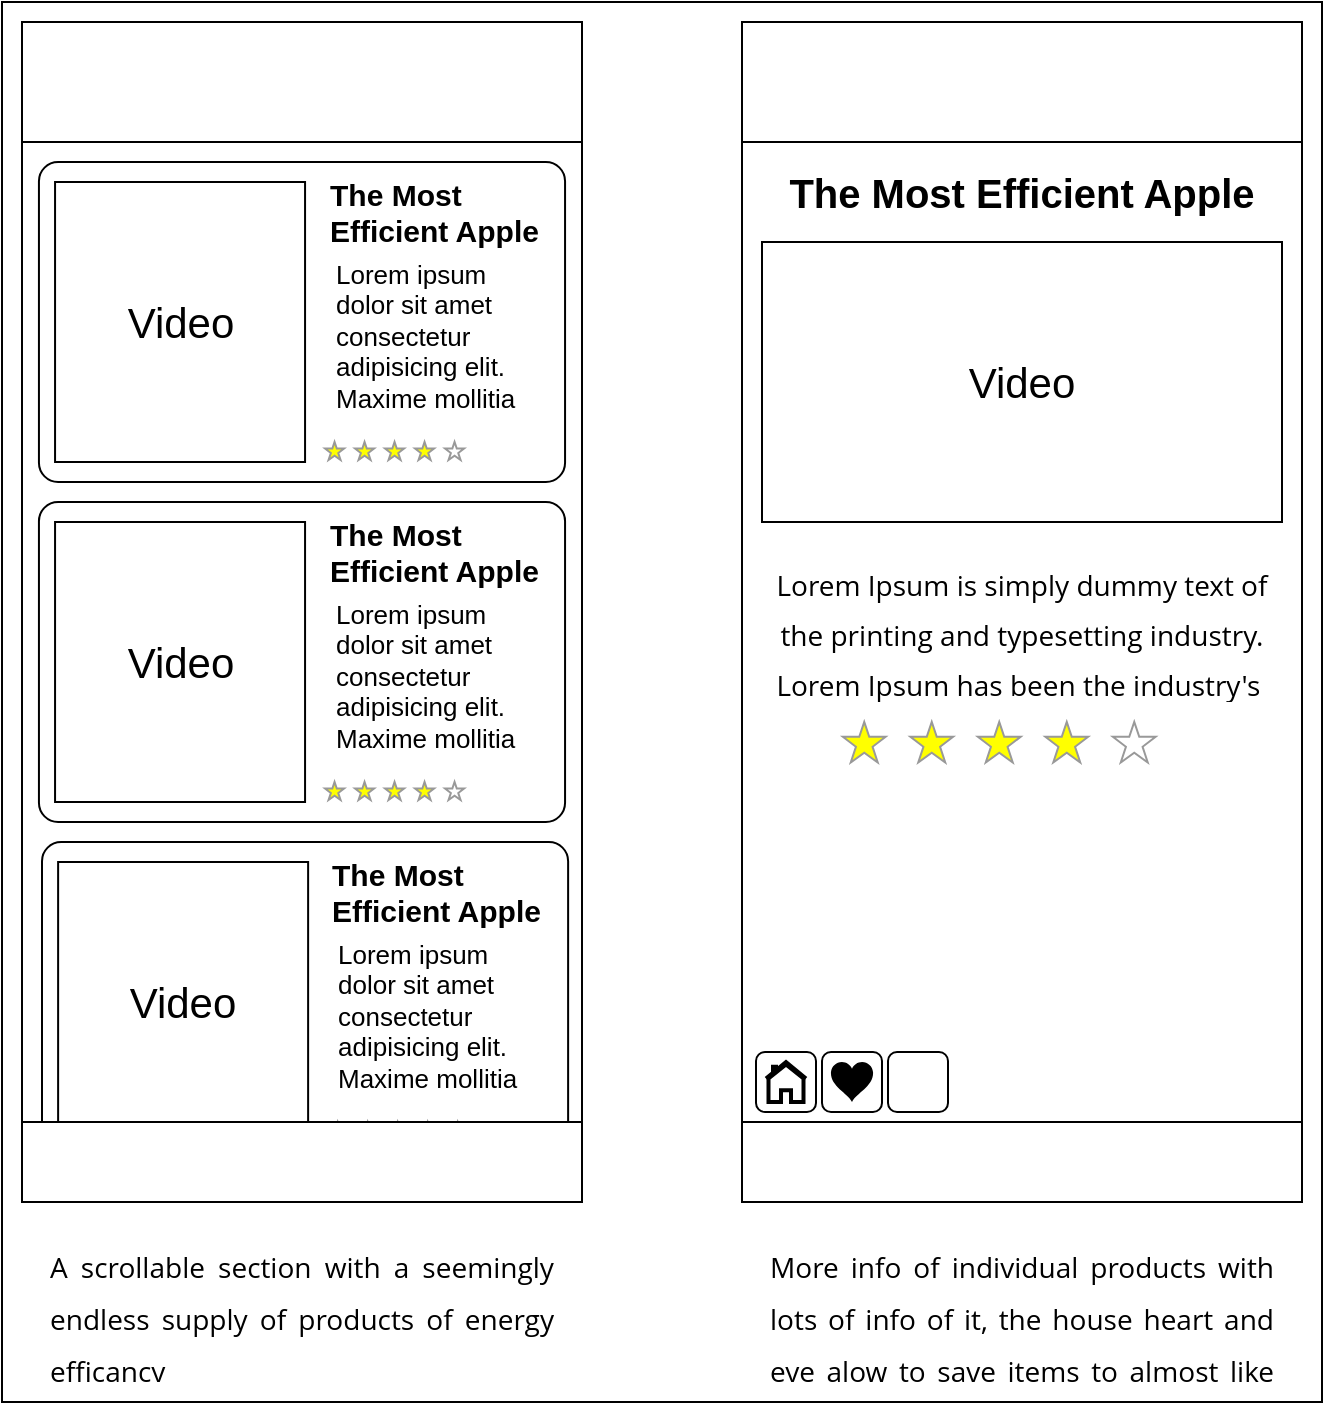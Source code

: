 <mxfile version="15.2.5" type="device"><diagram id="lgSH0_RqoIKXcJrqdfpD" name="Page-1"><mxGraphModel dx="1422" dy="800" grid="1" gridSize="10" guides="1" tooltips="1" connect="1" arrows="1" fold="1" page="1" pageScale="1" pageWidth="827" pageHeight="1169" math="0" shadow="0"><root><mxCell id="0"/><mxCell id="1" parent="0"/><mxCell id="ApjxSUpQYQtcsUk3vwSA-1" value="" style="rounded=0;whiteSpace=wrap;html=1;" vertex="1" parent="1"><mxGeometry x="30" y="30" width="660" height="700" as="geometry"/></mxCell><mxCell id="jhhNVaP9lbNfbpx6nCgi-2" value="" style="rounded=0;whiteSpace=wrap;html=1;" parent="1" vertex="1"><mxGeometry x="40" y="40" width="280" height="550" as="geometry"/></mxCell><mxCell id="jhhNVaP9lbNfbpx6nCgi-10" value="" style="rounded=0;whiteSpace=wrap;html=1;strokeColor=#000000;" parent="1" vertex="1"><mxGeometry x="40" y="40" width="280" height="60" as="geometry"/></mxCell><mxCell id="jhhNVaP9lbNfbpx6nCgi-9" value="" style="shape=image;html=1;verticalAlign=top;verticalLabelPosition=bottom;labelBackgroundColor=#ffffff;imageAspect=0;aspect=fixed;image=https://cdn4.iconfinder.com/data/icons/glyphs/24/icons_user2-128.png;strokeColor=#000000;" parent="1" vertex="1"><mxGeometry x="155.01" y="45" width="49.99" height="49.99" as="geometry"/></mxCell><mxCell id="jhhNVaP9lbNfbpx6nCgi-25" value="" style="group" parent="1" vertex="1" connectable="0"><mxGeometry x="48.47" y="280" width="263.06" height="160" as="geometry"/></mxCell><mxCell id="jhhNVaP9lbNfbpx6nCgi-11" value="" style="rounded=1;whiteSpace=wrap;html=1;strokeColor=#000000;arcSize=6;" parent="jhhNVaP9lbNfbpx6nCgi-25" vertex="1"><mxGeometry width="263.06" height="160" as="geometry"/></mxCell><mxCell id="jhhNVaP9lbNfbpx6nCgi-13" value="" style="rounded=0;whiteSpace=wrap;html=1;strokeColor=#000000;" parent="jhhNVaP9lbNfbpx6nCgi-25" vertex="1"><mxGeometry x="8.06" y="10" width="125" height="140" as="geometry"/></mxCell><mxCell id="jhhNVaP9lbNfbpx6nCgi-14" value="" style="verticalLabelPosition=bottom;shadow=0;dashed=0;align=center;html=1;verticalAlign=top;strokeWidth=1;shape=mxgraph.mockup.misc.rating;strokeColor=#999999;fillColor=#ffff00;emptyFillColor=#ffffff;grade=4;ratingScale=5;ratingStyle=star;" parent="jhhNVaP9lbNfbpx6nCgi-25" vertex="1"><mxGeometry x="143.06" y="140" width="80" height="10" as="geometry"/></mxCell><mxCell id="jhhNVaP9lbNfbpx6nCgi-15" value="&lt;font style=&quot;font-size: 15px&quot;&gt;The Most Efficient Apple&lt;/font&gt;" style="text;html=1;strokeColor=none;fillColor=none;align=left;verticalAlign=middle;whiteSpace=wrap;rounded=0;fontStyle=1" parent="jhhNVaP9lbNfbpx6nCgi-25" vertex="1"><mxGeometry x="143.06" y="10" width="110" height="30" as="geometry"/></mxCell><mxCell id="jhhNVaP9lbNfbpx6nCgi-23" value="&lt;h1 style=&quot;font-size: 13px&quot;&gt;&lt;font style=&quot;font-size: 13px ; font-weight: normal&quot;&gt;Lorem ipsum dolor sit amet consectetur adipisicing elit. Maxime mollitia&lt;/font&gt;&lt;/h1&gt;" style="text;html=1;strokeColor=none;fillColor=none;spacing=5;spacingTop=-20;whiteSpace=wrap;overflow=hidden;rounded=0;" parent="jhhNVaP9lbNfbpx6nCgi-25" vertex="1"><mxGeometry x="143.06" y="50" width="110" height="80" as="geometry"/></mxCell><mxCell id="jhhNVaP9lbNfbpx6nCgi-24" value="Video" style="text;html=1;strokeColor=none;fillColor=none;align=center;verticalAlign=middle;whiteSpace=wrap;rounded=0;fontSize=21;" parent="jhhNVaP9lbNfbpx6nCgi-25" vertex="1"><mxGeometry x="8.06" y="10" width="125" height="140" as="geometry"/></mxCell><mxCell id="jhhNVaP9lbNfbpx6nCgi-27" value="" style="group" parent="1" vertex="1" connectable="0"><mxGeometry x="48.47" y="110" width="263.06" height="160" as="geometry"/></mxCell><mxCell id="jhhNVaP9lbNfbpx6nCgi-28" value="" style="rounded=1;whiteSpace=wrap;html=1;strokeColor=#000000;arcSize=6;" parent="jhhNVaP9lbNfbpx6nCgi-27" vertex="1"><mxGeometry width="263.06" height="160" as="geometry"/></mxCell><mxCell id="jhhNVaP9lbNfbpx6nCgi-29" value="" style="rounded=0;whiteSpace=wrap;html=1;strokeColor=#000000;" parent="jhhNVaP9lbNfbpx6nCgi-27" vertex="1"><mxGeometry x="8.06" y="10" width="125" height="140" as="geometry"/></mxCell><mxCell id="jhhNVaP9lbNfbpx6nCgi-30" value="" style="verticalLabelPosition=bottom;shadow=0;dashed=0;align=center;html=1;verticalAlign=top;strokeWidth=1;shape=mxgraph.mockup.misc.rating;strokeColor=#999999;fillColor=#ffff00;emptyFillColor=#ffffff;grade=4;ratingScale=5;ratingStyle=star;" parent="jhhNVaP9lbNfbpx6nCgi-27" vertex="1"><mxGeometry x="143.06" y="140" width="80" height="10" as="geometry"/></mxCell><mxCell id="jhhNVaP9lbNfbpx6nCgi-31" value="&lt;font style=&quot;font-size: 15px&quot;&gt;The Most Efficient Apple&lt;/font&gt;" style="text;html=1;strokeColor=none;fillColor=none;align=left;verticalAlign=middle;whiteSpace=wrap;rounded=0;fontStyle=1" parent="jhhNVaP9lbNfbpx6nCgi-27" vertex="1"><mxGeometry x="143.06" y="10" width="110" height="30" as="geometry"/></mxCell><mxCell id="jhhNVaP9lbNfbpx6nCgi-32" value="&lt;h1 style=&quot;font-size: 13px&quot;&gt;&lt;font style=&quot;font-size: 13px ; font-weight: normal&quot;&gt;Lorem ipsum dolor sit amet consectetur adipisicing elit. Maxime mollitia&lt;/font&gt;&lt;/h1&gt;" style="text;html=1;strokeColor=none;fillColor=none;spacing=5;spacingTop=-20;whiteSpace=wrap;overflow=hidden;rounded=0;" parent="jhhNVaP9lbNfbpx6nCgi-27" vertex="1"><mxGeometry x="143.06" y="50" width="110" height="80" as="geometry"/></mxCell><mxCell id="jhhNVaP9lbNfbpx6nCgi-33" value="Video" style="text;html=1;strokeColor=none;fillColor=none;align=center;verticalAlign=middle;whiteSpace=wrap;rounded=0;fontSize=21;" parent="jhhNVaP9lbNfbpx6nCgi-27" vertex="1"><mxGeometry x="8.06" y="10" width="125" height="140" as="geometry"/></mxCell><mxCell id="jhhNVaP9lbNfbpx6nCgi-34" value="" style="group" parent="1" vertex="1" connectable="0"><mxGeometry x="50" y="450" width="271.53" height="160" as="geometry"/></mxCell><mxCell id="jhhNVaP9lbNfbpx6nCgi-35" value="" style="rounded=1;whiteSpace=wrap;html=1;strokeColor=#000000;arcSize=6;" parent="jhhNVaP9lbNfbpx6nCgi-34" vertex="1"><mxGeometry width="263.06" height="160" as="geometry"/></mxCell><mxCell id="jhhNVaP9lbNfbpx6nCgi-36" value="" style="rounded=0;whiteSpace=wrap;html=1;strokeColor=#000000;" parent="jhhNVaP9lbNfbpx6nCgi-34" vertex="1"><mxGeometry x="8.06" y="10" width="125" height="140" as="geometry"/></mxCell><mxCell id="jhhNVaP9lbNfbpx6nCgi-37" value="" style="verticalLabelPosition=bottom;shadow=0;dashed=0;align=center;html=1;verticalAlign=top;strokeWidth=1;shape=mxgraph.mockup.misc.rating;strokeColor=#999999;fillColor=#ffff00;emptyFillColor=#ffffff;grade=4;ratingScale=5;ratingStyle=star;" parent="jhhNVaP9lbNfbpx6nCgi-34" vertex="1"><mxGeometry x="143.06" y="140" width="80" height="10" as="geometry"/></mxCell><mxCell id="jhhNVaP9lbNfbpx6nCgi-38" value="&lt;font style=&quot;font-size: 15px&quot;&gt;The Most Efficient Apple&lt;/font&gt;" style="text;html=1;strokeColor=none;fillColor=none;align=left;verticalAlign=middle;whiteSpace=wrap;rounded=0;fontStyle=1" parent="jhhNVaP9lbNfbpx6nCgi-34" vertex="1"><mxGeometry x="143.06" y="10" width="110" height="30" as="geometry"/></mxCell><mxCell id="jhhNVaP9lbNfbpx6nCgi-39" value="&lt;h1 style=&quot;font-size: 13px&quot;&gt;&lt;font style=&quot;font-size: 13px ; font-weight: normal&quot;&gt;Lorem ipsum dolor sit amet consectetur adipisicing elit. Maxime mollitia&lt;/font&gt;&lt;/h1&gt;" style="text;html=1;strokeColor=none;fillColor=none;spacing=5;spacingTop=-20;whiteSpace=wrap;overflow=hidden;rounded=0;" parent="jhhNVaP9lbNfbpx6nCgi-34" vertex="1"><mxGeometry x="143.06" y="50" width="110" height="80" as="geometry"/></mxCell><mxCell id="jhhNVaP9lbNfbpx6nCgi-40" value="Video" style="text;html=1;strokeColor=none;fillColor=none;align=center;verticalAlign=middle;whiteSpace=wrap;rounded=0;fontSize=21;" parent="jhhNVaP9lbNfbpx6nCgi-34" vertex="1"><mxGeometry x="8.06" y="10" width="125" height="140" as="geometry"/></mxCell><mxCell id="jhhNVaP9lbNfbpx6nCgi-42" value="" style="rounded=0;whiteSpace=wrap;html=1;fontSize=21;strokeColor=#000000;align=left;" parent="1" vertex="1"><mxGeometry x="400" y="40" width="280" height="590" as="geometry"/></mxCell><mxCell id="jhhNVaP9lbNfbpx6nCgi-43" value="" style="rounded=0;whiteSpace=wrap;html=1;strokeColor=#000000;" parent="1" vertex="1"><mxGeometry x="400" y="40" width="280" height="60" as="geometry"/></mxCell><mxCell id="jhhNVaP9lbNfbpx6nCgi-44" value="" style="shape=image;html=1;verticalAlign=top;verticalLabelPosition=bottom;labelBackgroundColor=#ffffff;imageAspect=0;aspect=fixed;image=https://cdn4.iconfinder.com/data/icons/glyphs/24/icons_user2-128.png;strokeColor=#000000;" parent="1" vertex="1"><mxGeometry x="515.01" y="45" width="49.99" height="49.99" as="geometry"/></mxCell><mxCell id="jhhNVaP9lbNfbpx6nCgi-55" value="" style="rounded=0;whiteSpace=wrap;html=1;fontSize=21;strokeColor=#000000;align=left;" parent="1" vertex="1"><mxGeometry x="400" y="590" width="280" height="40" as="geometry"/></mxCell><mxCell id="jhhNVaP9lbNfbpx6nCgi-54" value="" style="shape=image;html=1;verticalAlign=top;verticalLabelPosition=bottom;labelBackgroundColor=#ffffff;imageAspect=0;aspect=fixed;image=https://cdn3.iconfinder.com/data/icons/arrow-outline-8/32/left_3-128.png;fontSize=21;strokeColor=#000000;" parent="1" vertex="1"><mxGeometry x="410" y="596.88" width="27" height="27" as="geometry"/></mxCell><mxCell id="jhhNVaP9lbNfbpx6nCgi-4" value="" style="rounded=0;whiteSpace=wrap;html=1;" parent="1" vertex="1"><mxGeometry x="40" y="590" width="280" height="40" as="geometry"/></mxCell><mxCell id="jhhNVaP9lbNfbpx6nCgi-57" value="&lt;font style=&quot;font-size: 20px;&quot;&gt;The Most Efficient Apple&lt;/font&gt;" style="text;html=1;strokeColor=none;fillColor=none;align=center;verticalAlign=middle;whiteSpace=wrap;rounded=0;fontStyle=1;fontSize=20;" parent="1" vertex="1"><mxGeometry x="410" y="110" width="260" height="30" as="geometry"/></mxCell><mxCell id="jhhNVaP9lbNfbpx6nCgi-60" value="" style="rounded=0;whiteSpace=wrap;html=1;strokeColor=#000000;" parent="1" vertex="1"><mxGeometry x="410" y="150" width="260" height="140" as="geometry"/></mxCell><mxCell id="jhhNVaP9lbNfbpx6nCgi-61" value="" style="verticalLabelPosition=bottom;shadow=0;dashed=0;align=center;html=1;verticalAlign=top;strokeWidth=1;shape=mxgraph.mockup.misc.rating;strokeColor=#999999;fillColor=#ffff00;emptyFillColor=#ffffff;grade=4;ratingScale=5;ratingStyle=star;" parent="1" vertex="1"><mxGeometry x="450.44" y="390" width="180" height="22.5" as="geometry"/></mxCell><mxCell id="jhhNVaP9lbNfbpx6nCgi-64" value="Video" style="text;html=1;strokeColor=none;fillColor=none;align=center;verticalAlign=middle;whiteSpace=wrap;rounded=0;fontSize=21;" parent="1" vertex="1"><mxGeometry x="410" y="150" width="260" height="140" as="geometry"/></mxCell><mxCell id="jhhNVaP9lbNfbpx6nCgi-65" value="&lt;h1 style=&quot;line-height: 40%&quot;&gt;&lt;span style=&quot;font-weight: normal&quot;&gt;&lt;span style=&quot;margin: 0px ; padding: 0px ; font-family: &amp;#34;open sans&amp;#34; , &amp;#34;arial&amp;#34; , sans-serif ; font-size: 14px ; text-align: justify ; background-color: rgb(255 , 255 , 255)&quot;&gt;Lorem Ipsum&lt;/span&gt;&lt;span style=&quot;font-family: &amp;#34;open sans&amp;#34; , &amp;#34;arial&amp;#34; , sans-serif ; font-size: 14px ; text-align: justify ; background-color: rgb(255 , 255 , 255)&quot;&gt;&amp;nbsp;&lt;/span&gt;&lt;/span&gt;&lt;span style=&quot;font-family: &amp;#34;open sans&amp;#34; , &amp;#34;arial&amp;#34; , sans-serif ; font-size: 14px ; font-weight: 400 ; text-align: justify ; background-color: rgb(255 , 255 , 255)&quot;&gt;is simply dummy text of the printing and typesetting industry. Lorem Ipsum has been the industry's&amp;nbsp;&lt;/span&gt;&lt;br&gt;&lt;/h1&gt;" style="text;html=1;strokeColor=none;fillColor=none;spacing=5;spacingTop=-32;whiteSpace=wrap;overflow=hidden;rounded=0;fontSize=20;align=center;" parent="1" vertex="1"><mxGeometry x="410.44" y="300" width="259.56" height="80" as="geometry"/></mxCell><mxCell id="jhhNVaP9lbNfbpx6nCgi-66" value="" style="shape=image;html=1;verticalAlign=top;verticalLabelPosition=bottom;labelBackgroundColor=#ffffff;imageAspect=0;aspect=fixed;image=https://cdn4.iconfinder.com/data/icons/ionicons/512/icon-refresh-128.png;fontSize=20;strokeColor=#000000;" parent="1" vertex="1"><mxGeometry x="525" y="596.88" width="30" height="30" as="geometry"/></mxCell><mxCell id="jhhNVaP9lbNfbpx6nCgi-67" value="" style="shape=image;html=1;verticalAlign=top;verticalLabelPosition=bottom;labelBackgroundColor=#ffffff;imageAspect=0;aspect=fixed;image=https://cdn4.iconfinder.com/data/icons/ionicons/512/icon-refresh-128.png;fontSize=20;strokeColor=#000000;" parent="1" vertex="1"><mxGeometry x="165" y="595" width="30" height="30" as="geometry"/></mxCell><mxCell id="jhhNVaP9lbNfbpx6nCgi-69" value="" style="group" parent="1" vertex="1" connectable="0"><mxGeometry x="407" y="555" width="30" height="30" as="geometry"/></mxCell><mxCell id="jhhNVaP9lbNfbpx6nCgi-68" value="" style="rounded=1;whiteSpace=wrap;html=1;fontSize=20;strokeColor=#000000;align=center;" parent="jhhNVaP9lbNfbpx6nCgi-69" vertex="1"><mxGeometry width="30" height="30" as="geometry"/></mxCell><mxCell id="jhhNVaP9lbNfbpx6nCgi-56" value="" style="html=1;verticalLabelPosition=bottom;align=center;labelBackgroundColor=#ffffff;verticalAlign=top;strokeWidth=2;strokeColor=#000000;shadow=0;dashed=0;shape=mxgraph.ios7.icons.home;aspect=fixed;" parent="jhhNVaP9lbNfbpx6nCgi-69" vertex="1"><mxGeometry x="5" y="5" width="20" height="20" as="geometry"/></mxCell><mxCell id="jhhNVaP9lbNfbpx6nCgi-75" value="" style="group" parent="1" vertex="1" connectable="0"><mxGeometry x="440" y="555" width="30" height="30" as="geometry"/></mxCell><mxCell id="jhhNVaP9lbNfbpx6nCgi-72" value="" style="rounded=1;whiteSpace=wrap;html=1;fontSize=20;strokeColor=#000000;align=center;" parent="jhhNVaP9lbNfbpx6nCgi-75" vertex="1"><mxGeometry width="30" height="30" as="geometry"/></mxCell><mxCell id="jhhNVaP9lbNfbpx6nCgi-70" value="" style="shape=mxgraph.signs.healthcare.heart_2;html=1;pointerEvents=1;fillColor=#000000;strokeColor=none;verticalLabelPosition=bottom;verticalAlign=top;align=center;fontSize=20;" parent="jhhNVaP9lbNfbpx6nCgi-75" vertex="1"><mxGeometry x="4.47" y="5" width="21.07" height="20" as="geometry"/></mxCell><mxCell id="jhhNVaP9lbNfbpx6nCgi-81" value="" style="group" parent="1" vertex="1" connectable="0"><mxGeometry x="473" y="555" width="30" height="30" as="geometry"/></mxCell><mxCell id="jhhNVaP9lbNfbpx6nCgi-79" value="" style="rounded=1;whiteSpace=wrap;html=1;fontSize=20;strokeColor=#000000;align=center;" parent="jhhNVaP9lbNfbpx6nCgi-81" vertex="1"><mxGeometry width="30" height="30" as="geometry"/></mxCell><mxCell id="jhhNVaP9lbNfbpx6nCgi-77" value="" style="shape=image;html=1;verticalAlign=top;verticalLabelPosition=bottom;labelBackgroundColor=#ffffff;imageAspect=0;aspect=fixed;image=https://cdn1.iconfinder.com/data/icons/jumpicon-basic-ui-glyph-1/32/-_Eye-Show-View-Watch-See-128.png;fontSize=20;strokeColor=#000000;" parent="jhhNVaP9lbNfbpx6nCgi-81" vertex="1"><mxGeometry width="30" height="30" as="geometry"/></mxCell><mxCell id="jhhNVaP9lbNfbpx6nCgi-83" value="&lt;h1 style=&quot;text-align: justify ; line-height: 40%&quot;&gt;&lt;font face=&quot;open sans, arial, sans-serif&quot;&gt;&lt;span style=&quot;font-size: 14px ; font-weight: 400 ; background-color: rgb(255 , 255 , 255)&quot;&gt;A scrollable section with a seemingly endless supply of products of energy efficancy&lt;/span&gt;&lt;/font&gt;&lt;/h1&gt;" style="text;html=1;strokeColor=none;fillColor=none;spacing=5;spacingTop=-32;whiteSpace=wrap;overflow=hidden;rounded=0;fontSize=20;align=center;" parent="1" vertex="1"><mxGeometry x="50.22" y="640" width="259.56" height="80" as="geometry"/></mxCell><mxCell id="jhhNVaP9lbNfbpx6nCgi-84" value="&lt;h1 style=&quot;text-align: justify ; line-height: 40%&quot;&gt;&lt;font face=&quot;open sans, arial, sans-serif&quot;&gt;&lt;span style=&quot;font-size: 14px ; font-weight: 400 ; background-color: rgb(255 , 255 , 255)&quot;&gt;More info of individual products with lots of info of it, the house heart and eye alow to save items to almost like folders to allow grater ability of control&amp;nbsp;&lt;/span&gt;&lt;/font&gt;&lt;/h1&gt;" style="text;html=1;strokeColor=none;fillColor=none;spacing=5;spacingTop=-32;whiteSpace=wrap;overflow=hidden;rounded=0;fontSize=20;align=center;" parent="1" vertex="1"><mxGeometry x="410.22" y="640" width="259.56" height="80" as="geometry"/></mxCell></root></mxGraphModel></diagram></mxfile>